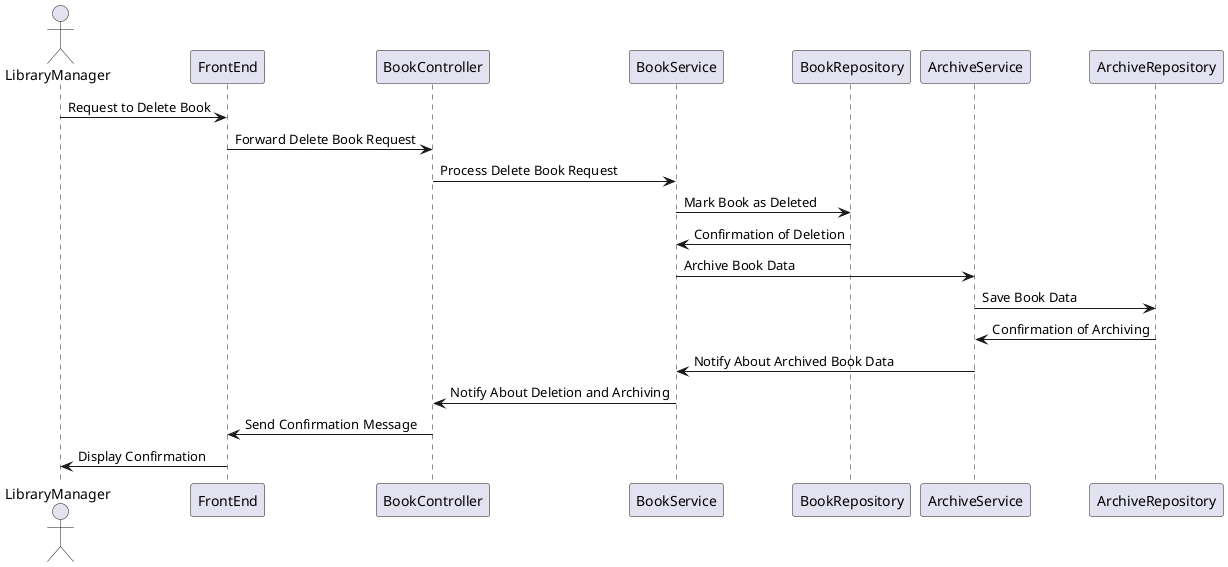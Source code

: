 @startuml
actor LibraryManager
participant FrontEnd
participant BookController
participant BookService
participant BookRepository
participant ArchiveService
participant ArchiveRepository

LibraryManager -> FrontEnd: Request to Delete Book
FrontEnd -> BookController: Forward Delete Book Request
BookController -> BookService: Process Delete Book Request
BookService -> BookRepository: Mark Book as Deleted
BookRepository -> BookService: Confirmation of Deletion
BookService -> ArchiveService: Archive Book Data
ArchiveService -> ArchiveRepository: Save Book Data
ArchiveRepository -> ArchiveService: Confirmation of Archiving
ArchiveService -> BookService: Notify About Archived Book Data
BookService -> BookController: Notify About Deletion and Archiving
BookController -> FrontEnd: Send Confirmation Message
FrontEnd -> LibraryManager: Display Confirmation
@enduml
